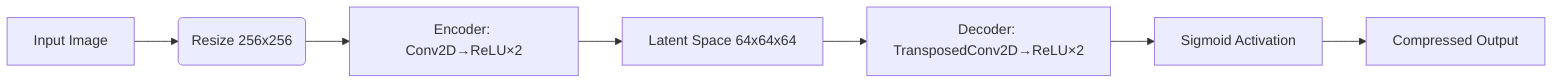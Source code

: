 graph LR
    A[Input Image] --> B(Resize 256x256)
    B --> C[Encoder: Conv2D→ReLU×2]
C --> D[Latent Space 64x64x64]
D --> E[Decoder: TransposedConv2D→ReLU×2]
E --> F[Sigmoid Activation]
F --> G[Compressed Output]